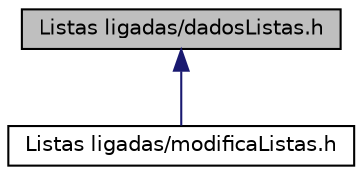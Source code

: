 digraph "Listas ligadas/dadosListas.h"
{
  edge [fontname="Helvetica",fontsize="10",labelfontname="Helvetica",labelfontsize="10"];
  node [fontname="Helvetica",fontsize="10",shape=record];
  Node2 [label="Listas ligadas/dadosListas.h",height=0.2,width=0.4,color="black", fillcolor="grey75", style="filled", fontcolor="black"];
  Node2 -> Node3 [dir="back",color="midnightblue",fontsize="10",style="solid",fontname="Helvetica"];
  Node3 [label="Listas ligadas/modificaListas.h",height=0.2,width=0.4,color="black", fillcolor="white", style="filled",URL="$modificaListas_8h.html"];
}
